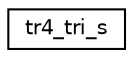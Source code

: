 digraph "Graphical Class Hierarchy"
{
 // INTERACTIVE_SVG=YES
  edge [fontname="Helvetica",fontsize="10",labelfontname="Helvetica",labelfontsize="10"];
  node [fontname="Helvetica",fontsize="10",shape=record];
  rankdir="LR";
  Node1 [label="tr4_tri_s",height=0.2,width=0.4,color="black", fillcolor="white", style="filled",URL="$_tomb_raider_8h.html#structtr4__tri__s"];
}
